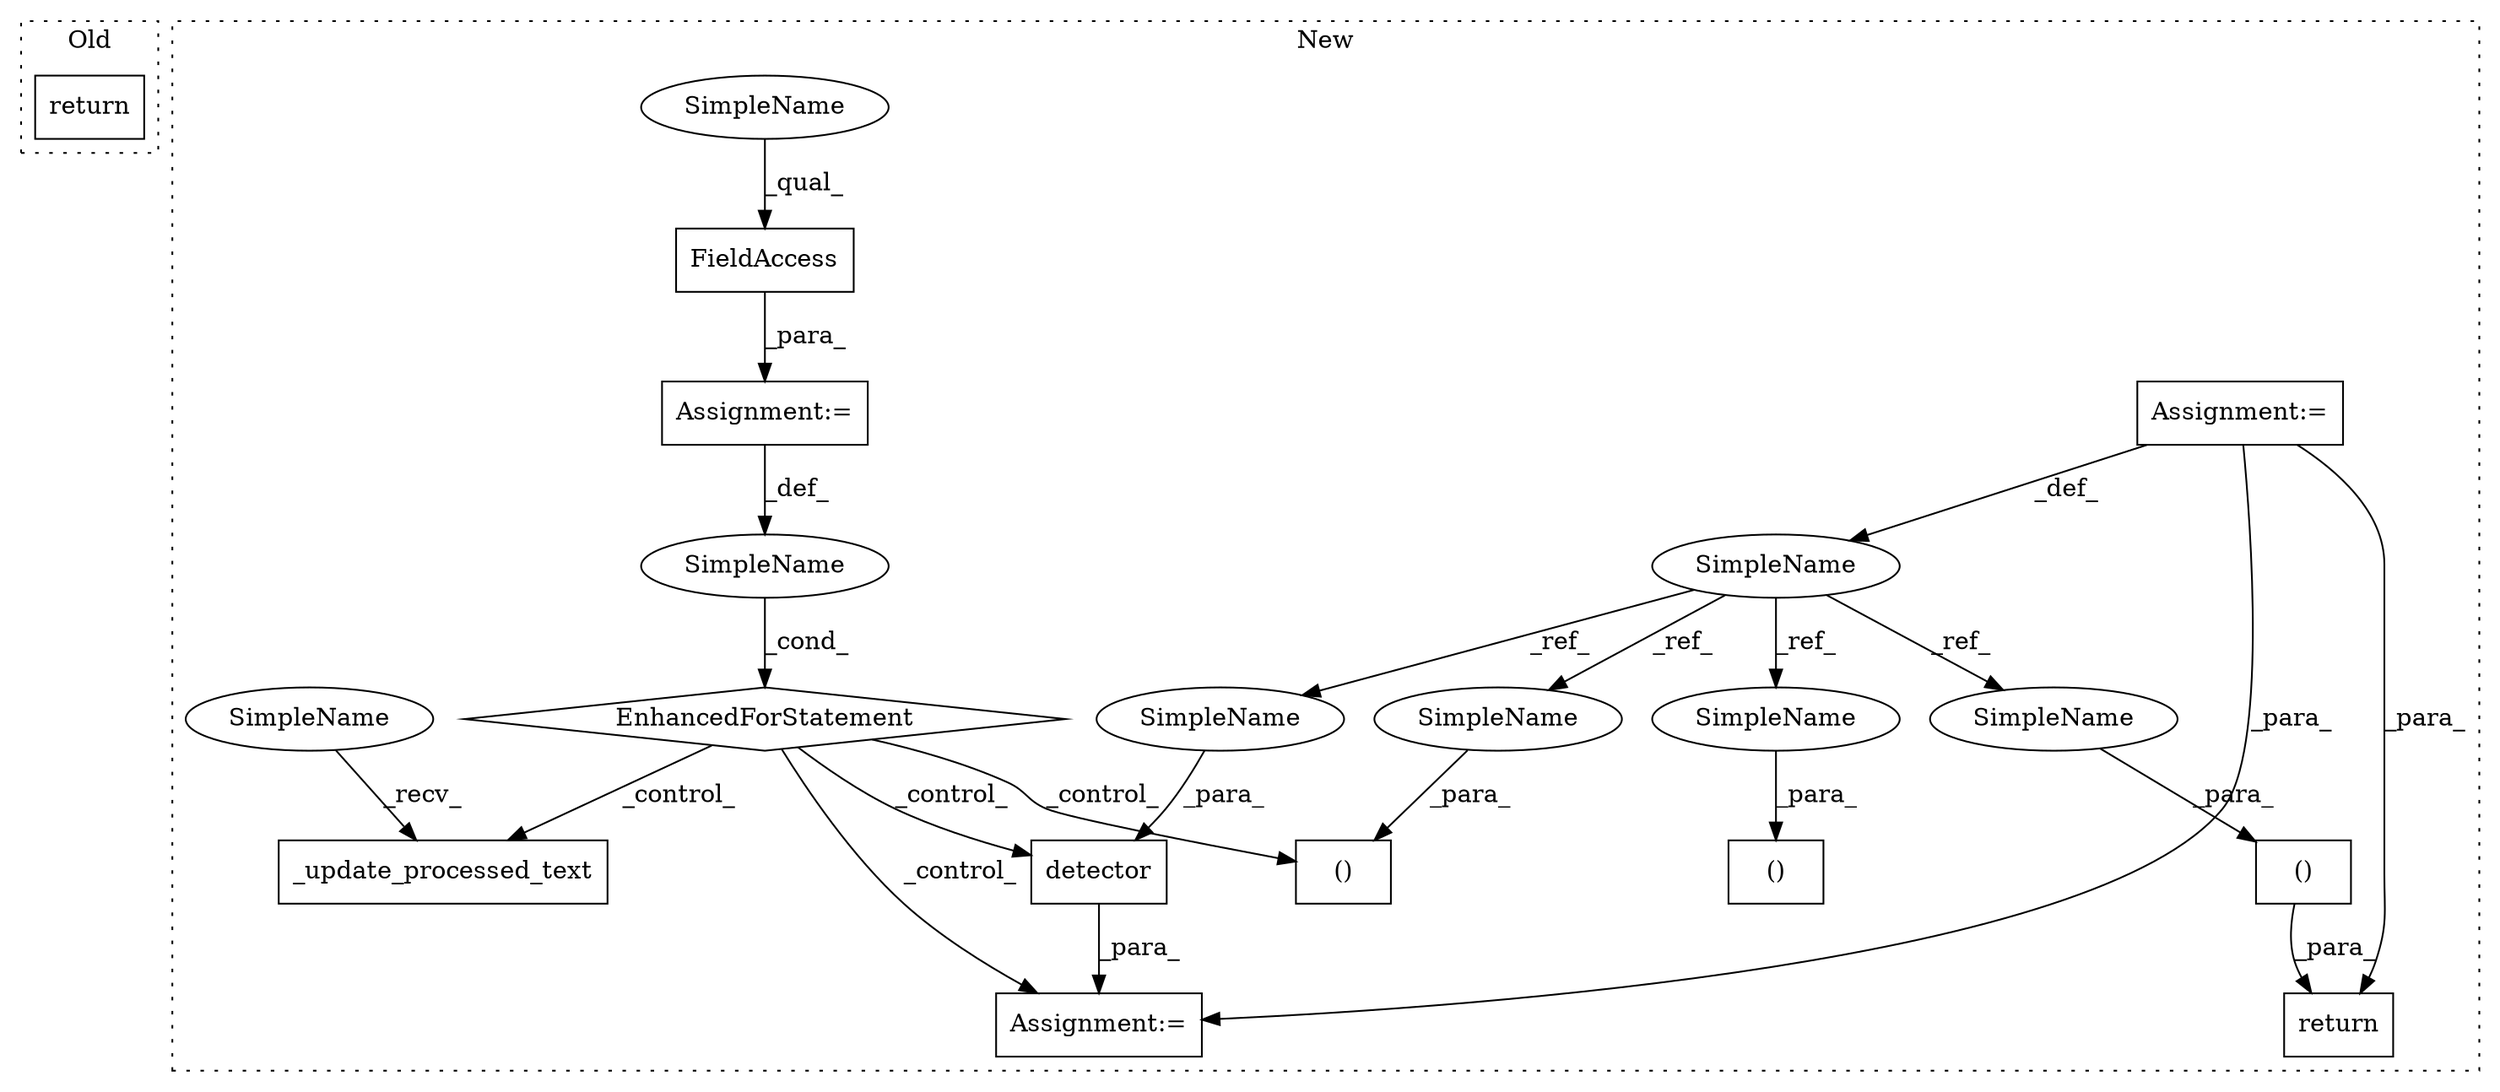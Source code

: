 digraph G {
subgraph cluster0 {
1 [label="return" a="41" s="1934" l="12" shape="box"];
label = "Old";
style="dotted";
}
subgraph cluster1 {
2 [label="_update_processed_text" a="32" s="2334,2370" l="23,1" shape="box"];
3 [label="SimpleName" a="42" s="2198" l="8" shape="ellipse"];
4 [label="EnhancedForStatement" a="70" s="2133,2234" l="53,2" shape="diamond"];
5 [label="()" a="106" s="2251" l="35" shape="box"];
6 [label="FieldAccess" a="22" s="2209" l="25" shape="box"];
7 [label="SimpleName" a="42" s="1944" l="9" shape="ellipse"];
8 [label="detector" a="32" s="2288,2320" l="9,1" shape="box"];
9 [label="()" a="106" s="2051" l="35" shape="box"];
10 [label="Assignment:=" a="7" s="2133,2234" l="53,2" shape="box"];
11 [label="()" a="106" s="2395" l="35" shape="box"];
12 [label="Assignment:=" a="7" s="1944" l="9" shape="box"];
13 [label="Assignment:=" a="7" s="2286" l="2" shape="box"];
14 [label="return" a="41" s="2383" l="12" shape="box"];
15 [label="SimpleName" a="42" s="2051" l="9" shape="ellipse"];
16 [label="SimpleName" a="42" s="2251" l="9" shape="ellipse"];
17 [label="SimpleName" a="42" s="2297" l="9" shape="ellipse"];
18 [label="SimpleName" a="42" s="2395" l="9" shape="ellipse"];
19 [label="SimpleName" a="42" s="2329" l="4" shape="ellipse"];
20 [label="SimpleName" a="42" s="2209" l="4" shape="ellipse"];
label = "New";
style="dotted";
}
3 -> 4 [label="_cond_"];
4 -> 5 [label="_control_"];
4 -> 2 [label="_control_"];
4 -> 13 [label="_control_"];
4 -> 8 [label="_control_"];
6 -> 10 [label="_para_"];
7 -> 16 [label="_ref_"];
7 -> 18 [label="_ref_"];
7 -> 15 [label="_ref_"];
7 -> 17 [label="_ref_"];
8 -> 13 [label="_para_"];
10 -> 3 [label="_def_"];
11 -> 14 [label="_para_"];
12 -> 14 [label="_para_"];
12 -> 7 [label="_def_"];
12 -> 13 [label="_para_"];
15 -> 9 [label="_para_"];
16 -> 5 [label="_para_"];
17 -> 8 [label="_para_"];
18 -> 11 [label="_para_"];
19 -> 2 [label="_recv_"];
20 -> 6 [label="_qual_"];
}